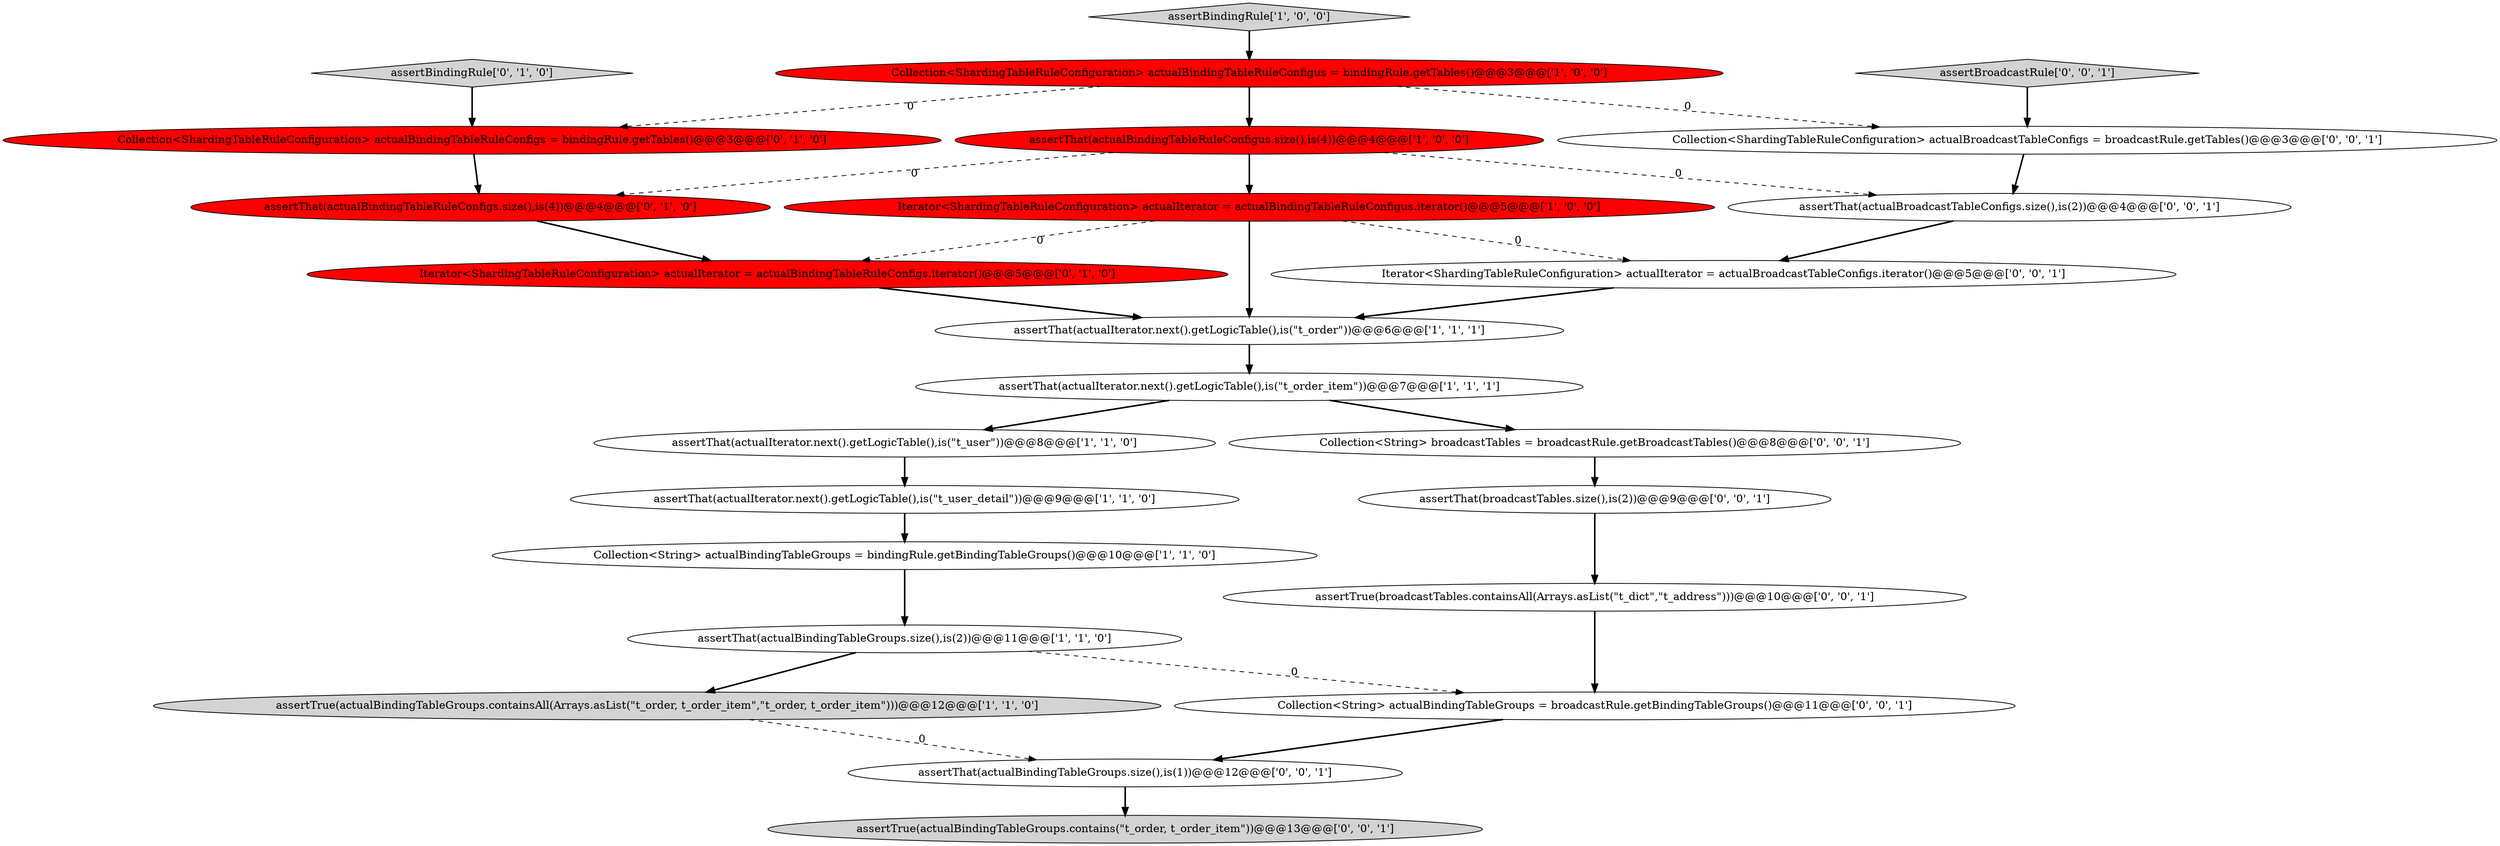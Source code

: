 digraph {
5 [style = filled, label = "assertBindingRule['1', '0', '0']", fillcolor = lightgray, shape = diamond image = "AAA0AAABBB1BBB"];
15 [style = filled, label = "assertBroadcastRule['0', '0', '1']", fillcolor = lightgray, shape = diamond image = "AAA0AAABBB3BBB"];
12 [style = filled, label = "assertThat(actualBindingTableRuleConfigs.size(),is(4))@@@4@@@['0', '1', '0']", fillcolor = red, shape = ellipse image = "AAA1AAABBB2BBB"];
3 [style = filled, label = "assertThat(actualIterator.next().getLogicTable(),is(\"t_user\"))@@@8@@@['1', '1', '0']", fillcolor = white, shape = ellipse image = "AAA0AAABBB1BBB"];
6 [style = filled, label = "Collection<String> actualBindingTableGroups = bindingRule.getBindingTableGroups()@@@10@@@['1', '1', '0']", fillcolor = white, shape = ellipse image = "AAA0AAABBB1BBB"];
10 [style = filled, label = "Iterator<ShardingTableRuleConfiguration> actualIterator = actualBindingTableRuleConfigus.iterator()@@@5@@@['1', '0', '0']", fillcolor = red, shape = ellipse image = "AAA1AAABBB1BBB"];
4 [style = filled, label = "assertThat(actualIterator.next().getLogicTable(),is(\"t_user_detail\"))@@@9@@@['1', '1', '0']", fillcolor = white, shape = ellipse image = "AAA0AAABBB1BBB"];
2 [style = filled, label = "assertThat(actualBindingTableRuleConfigus.size(),is(4))@@@4@@@['1', '0', '0']", fillcolor = red, shape = ellipse image = "AAA1AAABBB1BBB"];
13 [style = filled, label = "Iterator<ShardingTableRuleConfiguration> actualIterator = actualBindingTableRuleConfigs.iterator()@@@5@@@['0', '1', '0']", fillcolor = red, shape = ellipse image = "AAA1AAABBB2BBB"];
0 [style = filled, label = "assertThat(actualIterator.next().getLogicTable(),is(\"t_order\"))@@@6@@@['1', '1', '1']", fillcolor = white, shape = ellipse image = "AAA0AAABBB1BBB"];
21 [style = filled, label = "Collection<String> actualBindingTableGroups = broadcastRule.getBindingTableGroups()@@@11@@@['0', '0', '1']", fillcolor = white, shape = ellipse image = "AAA0AAABBB3BBB"];
17 [style = filled, label = "Collection<ShardingTableRuleConfiguration> actualBroadcastTableConfigs = broadcastRule.getTables()@@@3@@@['0', '0', '1']", fillcolor = white, shape = ellipse image = "AAA0AAABBB3BBB"];
1 [style = filled, label = "assertThat(actualBindingTableGroups.size(),is(2))@@@11@@@['1', '1', '0']", fillcolor = white, shape = ellipse image = "AAA0AAABBB1BBB"];
19 [style = filled, label = "assertTrue(broadcastTables.containsAll(Arrays.asList(\"t_dict\",\"t_address\")))@@@10@@@['0', '0', '1']", fillcolor = white, shape = ellipse image = "AAA0AAABBB3BBB"];
24 [style = filled, label = "assertTrue(actualBindingTableGroups.contains(\"t_order, t_order_item\"))@@@13@@@['0', '0', '1']", fillcolor = lightgray, shape = ellipse image = "AAA0AAABBB3BBB"];
8 [style = filled, label = "Collection<ShardingTableRuleConfiguration> actualBindingTableRuleConfigus = bindingRule.getTables()@@@3@@@['1', '0', '0']", fillcolor = red, shape = ellipse image = "AAA1AAABBB1BBB"];
18 [style = filled, label = "assertThat(broadcastTables.size(),is(2))@@@9@@@['0', '0', '1']", fillcolor = white, shape = ellipse image = "AAA0AAABBB3BBB"];
9 [style = filled, label = "assertTrue(actualBindingTableGroups.containsAll(Arrays.asList(\"t_order, t_order_item\",\"t_order, t_order_item\")))@@@12@@@['1', '1', '0']", fillcolor = lightgray, shape = ellipse image = "AAA0AAABBB1BBB"];
22 [style = filled, label = "Collection<String> broadcastTables = broadcastRule.getBroadcastTables()@@@8@@@['0', '0', '1']", fillcolor = white, shape = ellipse image = "AAA0AAABBB3BBB"];
16 [style = filled, label = "Iterator<ShardingTableRuleConfiguration> actualIterator = actualBroadcastTableConfigs.iterator()@@@5@@@['0', '0', '1']", fillcolor = white, shape = ellipse image = "AAA0AAABBB3BBB"];
14 [style = filled, label = "assertBindingRule['0', '1', '0']", fillcolor = lightgray, shape = diamond image = "AAA0AAABBB2BBB"];
20 [style = filled, label = "assertThat(actualBindingTableGroups.size(),is(1))@@@12@@@['0', '0', '1']", fillcolor = white, shape = ellipse image = "AAA0AAABBB3BBB"];
11 [style = filled, label = "Collection<ShardingTableRuleConfiguration> actualBindingTableRuleConfigs = bindingRule.getTables()@@@3@@@['0', '1', '0']", fillcolor = red, shape = ellipse image = "AAA1AAABBB2BBB"];
7 [style = filled, label = "assertThat(actualIterator.next().getLogicTable(),is(\"t_order_item\"))@@@7@@@['1', '1', '1']", fillcolor = white, shape = ellipse image = "AAA0AAABBB1BBB"];
23 [style = filled, label = "assertThat(actualBroadcastTableConfigs.size(),is(2))@@@4@@@['0', '0', '1']", fillcolor = white, shape = ellipse image = "AAA0AAABBB3BBB"];
2->23 [style = dashed, label="0"];
9->20 [style = dashed, label="0"];
5->8 [style = bold, label=""];
23->16 [style = bold, label=""];
16->0 [style = bold, label=""];
4->6 [style = bold, label=""];
18->19 [style = bold, label=""];
11->12 [style = bold, label=""];
1->21 [style = dashed, label="0"];
10->13 [style = dashed, label="0"];
2->10 [style = bold, label=""];
3->4 [style = bold, label=""];
17->23 [style = bold, label=""];
7->3 [style = bold, label=""];
1->9 [style = bold, label=""];
0->7 [style = bold, label=""];
6->1 [style = bold, label=""];
12->13 [style = bold, label=""];
7->22 [style = bold, label=""];
15->17 [style = bold, label=""];
2->12 [style = dashed, label="0"];
22->18 [style = bold, label=""];
21->20 [style = bold, label=""];
8->2 [style = bold, label=""];
10->0 [style = bold, label=""];
8->17 [style = dashed, label="0"];
10->16 [style = dashed, label="0"];
8->11 [style = dashed, label="0"];
20->24 [style = bold, label=""];
14->11 [style = bold, label=""];
13->0 [style = bold, label=""];
19->21 [style = bold, label=""];
}
